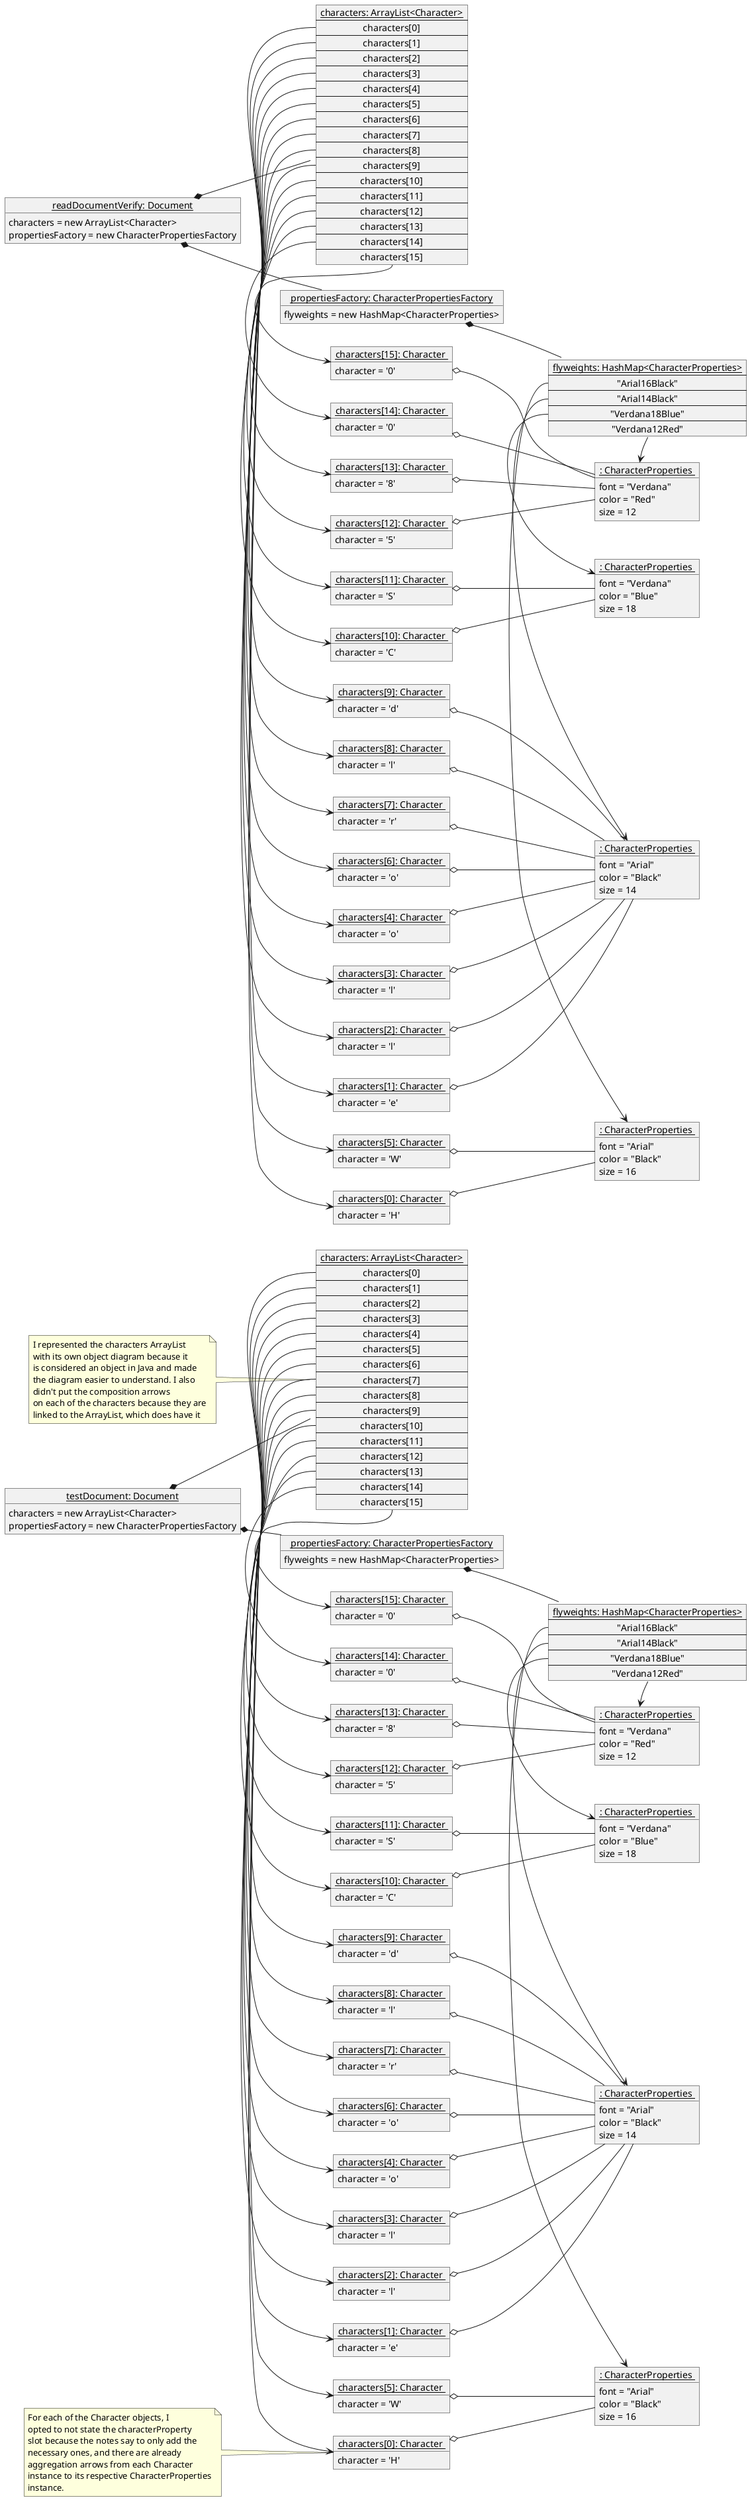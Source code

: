 @startuml
'https://plantuml.com/object-diagram

left to right direction



object "<u>testDocument: Document</u>" as doc {
characters = new ArrayList<Character>
propertiesFactory = new CharacterPropertiesFactory
}


object "<u>: CharacterProperties </u>" as arial16black{
font = "Arial"
color = "Black"
size = 16
}

object "<u>: CharacterProperties </u>" as arial14black{
font = "Arial"
color = "Black"
size = 14
}

object "<u>: CharacterProperties </u>" as verdana18blue{
font = "Verdana"
color = "Blue"
size = 18
}
object "<u>: CharacterProperties </u>" as verdana12red{
font = "Verdana"
color = "Red"
size = 12
}




map "<u>flyweights: HashMap<CharacterProperties></u>" as PropertiesMap {
"Arial16Black" *-> arial16black
"Arial14Black" *-> arial14black
"Verdana18Blue" *-> verdana18blue
"Verdana12Red" *-> verdana12red

}

object "<u>propertiesFactory: CharacterPropertiesFactory</u>" as docPropFactory {
flyweights = new HashMap<CharacterProperties>
}

docPropFactory *-- PropertiesMap
doc *-- docPropFactory



object "<u>characters[0]: Character </u>" as c0{
character = 'H'
}
c0 o-- arial16black

object "<u>characters[1]: Character </u>" as c1{
character = 'e'
}
c1 o-- arial14black


object "<u>characters[2]: Character </u>" as c2{
character = 'l'
}
c2 o-- arial14black


object "<u>characters[3]: Character </u>" as c3{
character = 'l'
}
c3 o-- arial14black


object "<u>characters[4]: Character </u>" as c4{
character = 'o'
}
c4 o-- arial14black


object "<u>characters[5]: Character </u>" as c5{
character = 'W'
}
c5 o-- arial16black


object "<u>characters[6]: Character </u>" as c6{
character = 'o'
}
c6 o-- arial14black


object "<u>characters[7]: Character </u>" as c7{
character = 'r'
}
c7 o-- arial14black


object "<u>characters[8]: Character </u>" as c8{
character = 'l'
}
c8 o-- arial14black


object "<u>characters[9]: Character </u>" as c9{
character = 'd'
}
c9 o-- arial14black


object "<u>characters[10]: Character </u>" as c10{
character = 'C'
}
c10 o-- verdana18blue


object "<u>characters[11]: Character </u>" as c11{
character = 'S'
}
c11 o-- verdana18blue



object "<u>characters[12]: Character </u>" as c12{
character = '5'
}
c12 o-- verdana12red

object "<u>characters[13]: Character </u>" as c13{
character = '8'
}
c13 o-- verdana12red


object "<u>characters[14]: Character </u>" as c14{
character = '0'
}
c14 o-- verdana12red


object "<u>characters[15]: Character </u>" as c15{
character = '0'
}
c15 o-- verdana12red


map "<u>characters: ArrayList<Character></u>" as docCharacterList {
characters[0] *-> c0
characters[1] *-> c1
characters[2] *-> c2
characters[3] *-> c3
characters[4] *-> c4
characters[5] *-> c5
characters[6] *-> c6
characters[7] *-> c7
characters[8] *-> c8
characters[9] *-> c9
characters[10] *-> c10
characters[11] *-> c11
characters[12] *-> c12
characters[13] *-> c13
characters[14] *-> c14
characters[15] *-> c15
}

doc *-- docCharacterList

note as n1
    I represented the characters ArrayList
    with its own object diagram because it
    is considered an object in Java and made
    the diagram easier to understand. I also
    didn't put the composition arrows
    on each of the characters because they are
    linked to the ArrayList, which does have it
end note

n1 --> docCharacterList

note as n2
    For each of the Character objects, I
    opted to not state the characterProperty
    slot because the notes say to only add the
    necessary ones, and there are already
    aggregation arrows from each Character
    instance to its respective CharacterProperties
    instance.
end note
n2 --> c0



object "<u>readDocumentVerify: Document</u>" as 2doc {
characters = new ArrayList<Character>
propertiesFactory = new CharacterPropertiesFactory
}


object "<u>: CharacterProperties </u>" as 2arial16black{
font = "Arial"
color = "Black"
size = 16
}

object "<u>: CharacterProperties </u>" as 2arial14black{
font = "Arial"
color = "Black"
size = 14
}

object "<u>: CharacterProperties </u>" as 2verdana18blue{
font = "Verdana"
color = "Blue"
size = 18
}
object "<u>: CharacterProperties </u>" as 2verdana12red{
font = "Verdana"
color = "Red"
size = 12
}




map "<u>flyweights: HashMap<CharacterProperties></u>" as 2PropertiesMap {
"Arial16Black" *-> 2arial16black
"Arial14Black" *-> 2arial14black
"Verdana18Blue" *-> 2verdana18blue
"Verdana12Red" *-> 2verdana12red

}

object "<u>propertiesFactory: CharacterPropertiesFactory</u>" as 2docPropFactory {
flyweights = new HashMap<CharacterProperties>
}

2docPropFactory *-- 2PropertiesMap
2doc *-- 2docPropFactory



object "<u>characters[0]: Character </u>" as 2c0{
character = 'H'
}
2c0 o-- 2arial16black

object "<u>characters[1]: Character </u>" as 2c1{
character = 'e'
}
2c1 o-- 2arial14black


object "<u>characters[2]: Character </u>" as 2c2{
character = 'l'
}
2c2 o-- 2arial14black


object "<u>characters[3]: Character </u>" as 2c3{
character = 'l'
}
2c3 o-- 2arial14black


object "<u>characters[4]: Character </u>" as 2c4{
character = 'o'
}
2c4 o-- 2arial14black


object "<u>characters[5]: Character </u>" as 2c5{
character = 'W'
}
2c5 o-- 2arial16black


object "<u>characters[6]: Character </u>" as 2c6{
character = 'o'
}
2c6 o-- 2arial14black


object "<u>characters[7]: Character </u>" as 2c7{
character = 'r'
}
2c7 o-- 2arial14black


object "<u>characters[8]: Character </u>" as 2c8{
character = 'l'
}
2c8 o-- 2arial14black


object "<u>characters[9]: Character </u>" as 2c9{
character = 'd'
}
2c9 o-- 2arial14black


object "<u>characters[10]: Character </u>" as 2c10{
character = 'C'
}
2c10 o-- 2verdana18blue


object "<u>characters[11]: Character </u>" as 2c11{
character = 'S'
}
2c11 o-- 2verdana18blue

object "<u>characters[12]: Character </u>" as 2c12{
character = '5'
}
2c12 o-- 2verdana12red

object "<u>characters[13]: Character </u>" as 2c13{
character = '8'
}
2c13 o-- 2verdana12red


object "<u>characters[14]: Character </u>" as 2c14{
character = '0'
}
2c14 o-- 2verdana12red


object "<u>characters[15]: Character </u>" as 2c15{
character = '0'
}
2c15 o-- 2verdana12red


map "<u>characters: ArrayList<Character></u>" as 2docCharacterList {
characters[0] *-> 2c0
characters[1] *-> 2c1
characters[2] *-> 2c2
characters[3] *-> 2c3
characters[4] *-> 2c4
characters[5] *-> 2c5
characters[6] *-> 2c6
characters[7] *-> 2c7
characters[8] *-> 2c8
characters[9] *-> 2c9
characters[10] *-> 2c10
characters[11] *-> 2c11
characters[12] *-> 2c12
characters[13] *-> 2c13
characters[14] *-> 2c14
characters[15] *-> 2c15
}

2doc *-- 2docCharacterList



@enduml
